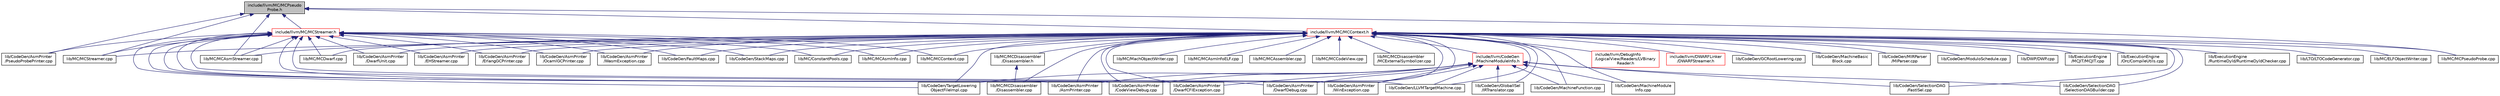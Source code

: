 digraph "include/llvm/MC/MCPseudoProbe.h"
{
 // LATEX_PDF_SIZE
  bgcolor="transparent";
  edge [fontname="Helvetica",fontsize="10",labelfontname="Helvetica",labelfontsize="10"];
  node [fontname="Helvetica",fontsize="10",shape=record];
  Node1 [label="include/llvm/MC/MCPseudo\lProbe.h",height=0.2,width=0.4,color="black", fillcolor="grey75", style="filled", fontcolor="black",tooltip=" "];
  Node1 -> Node2 [dir="back",color="midnightblue",fontsize="10",style="solid",fontname="Helvetica"];
  Node2 [label="include/llvm/MC/MCContext.h",height=0.2,width=0.4,color="red",URL="$MCContext_8h.html",tooltip=" "];
  Node2 -> Node3 [dir="back",color="midnightblue",fontsize="10",style="solid",fontname="Helvetica"];
  Node3 [label="include/llvm/CodeGen\l/MachineModuleInfo.h",height=0.2,width=0.4,color="red",URL="$MachineModuleInfo_8h.html",tooltip=" "];
  Node3 -> Node9 [dir="back",color="midnightblue",fontsize="10",style="solid",fontname="Helvetica"];
  Node9 [label="lib/CodeGen/AsmPrinter\l/AsmPrinter.cpp",height=0.2,width=0.4,color="black",URL="$AsmPrinter_8cpp.html",tooltip=" "];
  Node3 -> Node32 [dir="back",color="midnightblue",fontsize="10",style="solid",fontname="Helvetica"];
  Node32 [label="lib/CodeGen/AsmPrinter\l/CodeViewDebug.cpp",height=0.2,width=0.4,color="black",URL="$CodeViewDebug_8cpp.html",tooltip=" "];
  Node3 -> Node34 [dir="back",color="midnightblue",fontsize="10",style="solid",fontname="Helvetica"];
  Node34 [label="lib/CodeGen/AsmPrinter\l/DwarfCFIException.cpp",height=0.2,width=0.4,color="black",URL="$DwarfCFIException_8cpp.html",tooltip=" "];
  Node3 -> Node35 [dir="back",color="midnightblue",fontsize="10",style="solid",fontname="Helvetica"];
  Node35 [label="lib/CodeGen/AsmPrinter\l/DwarfDebug.cpp",height=0.2,width=0.4,color="black",URL="$DwarfDebug_8cpp.html",tooltip=" "];
  Node3 -> Node37 [dir="back",color="midnightblue",fontsize="10",style="solid",fontname="Helvetica"];
  Node37 [label="lib/CodeGen/AsmPrinter\l/WinException.cpp",height=0.2,width=0.4,color="black",URL="$WinException_8cpp.html",tooltip=" "];
  Node3 -> Node40 [dir="back",color="midnightblue",fontsize="10",style="solid",fontname="Helvetica"];
  Node40 [label="lib/CodeGen/GlobalISel\l/IRTranslator.cpp",height=0.2,width=0.4,color="black",URL="$IRTranslator_8cpp.html",tooltip=" "];
  Node3 -> Node41 [dir="back",color="midnightblue",fontsize="10",style="solid",fontname="Helvetica"];
  Node41 [label="lib/CodeGen/LLVMTargetMachine.cpp",height=0.2,width=0.4,color="black",URL="$LLVMTargetMachine_8cpp.html",tooltip=" "];
  Node3 -> Node44 [dir="back",color="midnightblue",fontsize="10",style="solid",fontname="Helvetica"];
  Node44 [label="lib/CodeGen/MachineFunction.cpp",height=0.2,width=0.4,color="black",URL="$MachineFunction_8cpp.html",tooltip=" "];
  Node3 -> Node48 [dir="back",color="midnightblue",fontsize="10",style="solid",fontname="Helvetica"];
  Node48 [label="lib/CodeGen/MachineModule\lInfo.cpp",height=0.2,width=0.4,color="black",URL="$MachineModuleInfo_8cpp.html",tooltip=" "];
  Node3 -> Node56 [dir="back",color="midnightblue",fontsize="10",style="solid",fontname="Helvetica"];
  Node56 [label="lib/CodeGen/SelectionDAG\l/FastISel.cpp",height=0.2,width=0.4,color="black",URL="$FastISel_8cpp.html",tooltip=" "];
  Node3 -> Node57 [dir="back",color="midnightblue",fontsize="10",style="solid",fontname="Helvetica"];
  Node57 [label="lib/CodeGen/SelectionDAG\l/SelectionDAGBuilder.cpp",height=0.2,width=0.4,color="black",URL="$SelectionDAGBuilder_8cpp.html",tooltip=" "];
  Node3 -> Node11 [dir="back",color="midnightblue",fontsize="10",style="solid",fontname="Helvetica"];
  Node11 [label="lib/CodeGen/TargetLowering\lObjectFileImpl.cpp",height=0.2,width=0.4,color="black",URL="$TargetLoweringObjectFileImpl_8cpp.html",tooltip=" "];
  Node2 -> Node139 [dir="back",color="midnightblue",fontsize="10",style="solid",fontname="Helvetica"];
  Node139 [label="include/llvm/DebugInfo\l/LogicalView/Readers/LVBinary\lReader.h",height=0.2,width=0.4,color="red",URL="$LVBinaryReader_8h.html",tooltip=" "];
  Node2 -> Node144 [dir="back",color="midnightblue",fontsize="10",style="solid",fontname="Helvetica"];
  Node144 [label="include/llvm/DWARFLinker\l/DWARFStreamer.h",height=0.2,width=0.4,color="red",URL="$DWARFStreamer_8h.html",tooltip=" "];
  Node2 -> Node9 [dir="back",color="midnightblue",fontsize="10",style="solid",fontname="Helvetica"];
  Node2 -> Node32 [dir="back",color="midnightblue",fontsize="10",style="solid",fontname="Helvetica"];
  Node2 -> Node34 [dir="back",color="midnightblue",fontsize="10",style="solid",fontname="Helvetica"];
  Node2 -> Node35 [dir="back",color="midnightblue",fontsize="10",style="solid",fontname="Helvetica"];
  Node2 -> Node146 [dir="back",color="midnightblue",fontsize="10",style="solid",fontname="Helvetica"];
  Node146 [label="lib/CodeGen/AsmPrinter\l/DwarfUnit.cpp",height=0.2,width=0.4,color="black",URL="$DwarfUnit_8cpp.html",tooltip=" "];
  Node2 -> Node147 [dir="back",color="midnightblue",fontsize="10",style="solid",fontname="Helvetica"];
  Node147 [label="lib/CodeGen/AsmPrinter\l/EHStreamer.cpp",height=0.2,width=0.4,color="black",URL="$EHStreamer_8cpp.html",tooltip=" "];
  Node2 -> Node148 [dir="back",color="midnightblue",fontsize="10",style="solid",fontname="Helvetica"];
  Node148 [label="lib/CodeGen/AsmPrinter\l/ErlangGCPrinter.cpp",height=0.2,width=0.4,color="black",URL="$ErlangGCPrinter_8cpp.html",tooltip=" "];
  Node2 -> Node149 [dir="back",color="midnightblue",fontsize="10",style="solid",fontname="Helvetica"];
  Node149 [label="lib/CodeGen/AsmPrinter\l/OcamlGCPrinter.cpp",height=0.2,width=0.4,color="black",URL="$OcamlGCPrinter_8cpp.html",tooltip=" "];
  Node2 -> Node150 [dir="back",color="midnightblue",fontsize="10",style="solid",fontname="Helvetica"];
  Node150 [label="lib/CodeGen/AsmPrinter\l/WasmException.cpp",height=0.2,width=0.4,color="black",URL="$WasmException_8cpp.html",tooltip=" "];
  Node2 -> Node37 [dir="back",color="midnightblue",fontsize="10",style="solid",fontname="Helvetica"];
  Node2 -> Node151 [dir="back",color="midnightblue",fontsize="10",style="solid",fontname="Helvetica"];
  Node151 [label="lib/CodeGen/FaultMaps.cpp",height=0.2,width=0.4,color="black",URL="$FaultMaps_8cpp.html",tooltip=" "];
  Node2 -> Node152 [dir="back",color="midnightblue",fontsize="10",style="solid",fontname="Helvetica"];
  Node152 [label="lib/CodeGen/GCRootLowering.cpp",height=0.2,width=0.4,color="black",URL="$GCRootLowering_8cpp.html",tooltip=" "];
  Node2 -> Node40 [dir="back",color="midnightblue",fontsize="10",style="solid",fontname="Helvetica"];
  Node2 -> Node41 [dir="back",color="midnightblue",fontsize="10",style="solid",fontname="Helvetica"];
  Node2 -> Node153 [dir="back",color="midnightblue",fontsize="10",style="solid",fontname="Helvetica"];
  Node153 [label="lib/CodeGen/MachineBasic\lBlock.cpp",height=0.2,width=0.4,color="black",URL="$MachineBasicBlock_8cpp.html",tooltip=" "];
  Node2 -> Node44 [dir="back",color="midnightblue",fontsize="10",style="solid",fontname="Helvetica"];
  Node2 -> Node48 [dir="back",color="midnightblue",fontsize="10",style="solid",fontname="Helvetica"];
  Node2 -> Node154 [dir="back",color="midnightblue",fontsize="10",style="solid",fontname="Helvetica"];
  Node154 [label="lib/CodeGen/MIRParser\l/MIParser.cpp",height=0.2,width=0.4,color="black",URL="$MIParser_8cpp.html",tooltip=" "];
  Node2 -> Node155 [dir="back",color="midnightblue",fontsize="10",style="solid",fontname="Helvetica"];
  Node155 [label="lib/CodeGen/ModuloSchedule.cpp",height=0.2,width=0.4,color="black",URL="$ModuloSchedule_8cpp.html",tooltip=" "];
  Node2 -> Node56 [dir="back",color="midnightblue",fontsize="10",style="solid",fontname="Helvetica"];
  Node2 -> Node57 [dir="back",color="midnightblue",fontsize="10",style="solid",fontname="Helvetica"];
  Node2 -> Node156 [dir="back",color="midnightblue",fontsize="10",style="solid",fontname="Helvetica"];
  Node156 [label="lib/CodeGen/StackMaps.cpp",height=0.2,width=0.4,color="black",URL="$StackMaps_8cpp.html",tooltip=" "];
  Node2 -> Node11 [dir="back",color="midnightblue",fontsize="10",style="solid",fontname="Helvetica"];
  Node2 -> Node157 [dir="back",color="midnightblue",fontsize="10",style="solid",fontname="Helvetica"];
  Node157 [label="lib/DWP/DWP.cpp",height=0.2,width=0.4,color="black",URL="$DWP_8cpp.html",tooltip=" "];
  Node2 -> Node158 [dir="back",color="midnightblue",fontsize="10",style="solid",fontname="Helvetica"];
  Node158 [label="lib/ExecutionEngine\l/MCJIT/MCJIT.cpp",height=0.2,width=0.4,color="black",URL="$MCJIT_8cpp.html",tooltip=" "];
  Node2 -> Node159 [dir="back",color="midnightblue",fontsize="10",style="solid",fontname="Helvetica"];
  Node159 [label="lib/ExecutionEngine\l/Orc/CompileUtils.cpp",height=0.2,width=0.4,color="black",URL="$CompileUtils_8cpp.html",tooltip=" "];
  Node2 -> Node160 [dir="back",color="midnightblue",fontsize="10",style="solid",fontname="Helvetica"];
  Node160 [label="lib/ExecutionEngine\l/RuntimeDyld/RuntimeDyldChecker.cpp",height=0.2,width=0.4,color="black",URL="$RuntimeDyldChecker_8cpp.html",tooltip=" "];
  Node2 -> Node161 [dir="back",color="midnightblue",fontsize="10",style="solid",fontname="Helvetica"];
  Node161 [label="lib/LTO/LTOCodeGenerator.cpp",height=0.2,width=0.4,color="black",URL="$LTOCodeGenerator_8cpp.html",tooltip=" "];
  Node2 -> Node162 [dir="back",color="midnightblue",fontsize="10",style="solid",fontname="Helvetica"];
  Node162 [label="lib/MC/ConstantPools.cpp",height=0.2,width=0.4,color="black",URL="$ConstantPools_8cpp.html",tooltip=" "];
  Node2 -> Node163 [dir="back",color="midnightblue",fontsize="10",style="solid",fontname="Helvetica"];
  Node163 [label="lib/MC/ELFObjectWriter.cpp",height=0.2,width=0.4,color="black",URL="$ELFObjectWriter_8cpp.html",tooltip=" "];
  Node2 -> Node164 [dir="back",color="midnightblue",fontsize="10",style="solid",fontname="Helvetica"];
  Node164 [label="lib/MC/MachObjectWriter.cpp",height=0.2,width=0.4,color="black",URL="$MachObjectWriter_8cpp.html",tooltip=" "];
  Node2 -> Node165 [dir="back",color="midnightblue",fontsize="10",style="solid",fontname="Helvetica"];
  Node165 [label="lib/MC/MCAsmInfo.cpp",height=0.2,width=0.4,color="black",URL="$MCAsmInfo_8cpp.html",tooltip=" "];
  Node2 -> Node166 [dir="back",color="midnightblue",fontsize="10",style="solid",fontname="Helvetica"];
  Node166 [label="lib/MC/MCAsmInfoELF.cpp",height=0.2,width=0.4,color="black",URL="$MCAsmInfoELF_8cpp.html",tooltip=" "];
  Node2 -> Node167 [dir="back",color="midnightblue",fontsize="10",style="solid",fontname="Helvetica"];
  Node167 [label="lib/MC/MCAsmStreamer.cpp",height=0.2,width=0.4,color="black",URL="$MCAsmStreamer_8cpp.html",tooltip=" "];
  Node2 -> Node168 [dir="back",color="midnightblue",fontsize="10",style="solid",fontname="Helvetica"];
  Node168 [label="lib/MC/MCAssembler.cpp",height=0.2,width=0.4,color="black",URL="$MCAssembler_8cpp.html",tooltip=" "];
  Node2 -> Node169 [dir="back",color="midnightblue",fontsize="10",style="solid",fontname="Helvetica"];
  Node169 [label="lib/MC/MCCodeView.cpp",height=0.2,width=0.4,color="black",URL="$MCCodeView_8cpp.html",tooltip=" "];
  Node2 -> Node170 [dir="back",color="midnightblue",fontsize="10",style="solid",fontname="Helvetica"];
  Node170 [label="lib/MC/MCContext.cpp",height=0.2,width=0.4,color="black",URL="$MCContext_8cpp.html",tooltip=" "];
  Node2 -> Node171 [dir="back",color="midnightblue",fontsize="10",style="solid",fontname="Helvetica"];
  Node171 [label="lib/MC/MCDisassembler\l/Disassembler.h",height=0.2,width=0.4,color="black",URL="$lib_2MC_2MCDisassembler_2Disassembler_8h.html",tooltip=" "];
  Node171 -> Node172 [dir="back",color="midnightblue",fontsize="10",style="solid",fontname="Helvetica"];
  Node172 [label="lib/MC/MCDisassembler\l/Disassembler.cpp",height=0.2,width=0.4,color="black",URL="$Disassembler_8cpp.html",tooltip=" "];
  Node2 -> Node172 [dir="back",color="midnightblue",fontsize="10",style="solid",fontname="Helvetica"];
  Node2 -> Node173 [dir="back",color="midnightblue",fontsize="10",style="solid",fontname="Helvetica"];
  Node173 [label="lib/MC/MCDisassembler\l/MCExternalSymbolizer.cpp",height=0.2,width=0.4,color="black",URL="$MCExternalSymbolizer_8cpp.html",tooltip=" "];
  Node2 -> Node174 [dir="back",color="midnightblue",fontsize="10",style="solid",fontname="Helvetica"];
  Node174 [label="lib/MC/MCDwarf.cpp",height=0.2,width=0.4,color="black",URL="$MCDwarf_8cpp.html",tooltip=" "];
  Node2 -> Node191 [dir="back",color="midnightblue",fontsize="10",style="solid",fontname="Helvetica"];
  Node191 [label="lib/MC/MCPseudoProbe.cpp",height=0.2,width=0.4,color="black",URL="$MCPseudoProbe_8cpp.html",tooltip=" "];
  Node2 -> Node193 [dir="back",color="midnightblue",fontsize="10",style="solid",fontname="Helvetica"];
  Node193 [label="lib/MC/MCStreamer.cpp",height=0.2,width=0.4,color="black",URL="$MCStreamer_8cpp.html",tooltip=" "];
  Node1 -> Node411 [dir="back",color="midnightblue",fontsize="10",style="solid",fontname="Helvetica"];
  Node411 [label="include/llvm/MC/MCStreamer.h",height=0.2,width=0.4,color="red",URL="$MCStreamer_8h.html",tooltip=" "];
  Node411 -> Node9 [dir="back",color="midnightblue",fontsize="10",style="solid",fontname="Helvetica"];
  Node411 -> Node32 [dir="back",color="midnightblue",fontsize="10",style="solid",fontname="Helvetica"];
  Node411 -> Node34 [dir="back",color="midnightblue",fontsize="10",style="solid",fontname="Helvetica"];
  Node411 -> Node35 [dir="back",color="midnightblue",fontsize="10",style="solid",fontname="Helvetica"];
  Node411 -> Node146 [dir="back",color="midnightblue",fontsize="10",style="solid",fontname="Helvetica"];
  Node411 -> Node147 [dir="back",color="midnightblue",fontsize="10",style="solid",fontname="Helvetica"];
  Node411 -> Node148 [dir="back",color="midnightblue",fontsize="10",style="solid",fontname="Helvetica"];
  Node411 -> Node149 [dir="back",color="midnightblue",fontsize="10",style="solid",fontname="Helvetica"];
  Node411 -> Node475 [dir="back",color="midnightblue",fontsize="10",style="solid",fontname="Helvetica"];
  Node475 [label="lib/CodeGen/AsmPrinter\l/PseudoProbePrinter.cpp",height=0.2,width=0.4,color="black",URL="$PseudoProbePrinter_8cpp.html",tooltip=" "];
  Node411 -> Node150 [dir="back",color="midnightblue",fontsize="10",style="solid",fontname="Helvetica"];
  Node411 -> Node37 [dir="back",color="midnightblue",fontsize="10",style="solid",fontname="Helvetica"];
  Node411 -> Node151 [dir="back",color="midnightblue",fontsize="10",style="solid",fontname="Helvetica"];
  Node411 -> Node41 [dir="back",color="midnightblue",fontsize="10",style="solid",fontname="Helvetica"];
  Node411 -> Node156 [dir="back",color="midnightblue",fontsize="10",style="solid",fontname="Helvetica"];
  Node411 -> Node11 [dir="back",color="midnightblue",fontsize="10",style="solid",fontname="Helvetica"];
  Node411 -> Node162 [dir="back",color="midnightblue",fontsize="10",style="solid",fontname="Helvetica"];
  Node411 -> Node165 [dir="back",color="midnightblue",fontsize="10",style="solid",fontname="Helvetica"];
  Node411 -> Node167 [dir="back",color="midnightblue",fontsize="10",style="solid",fontname="Helvetica"];
  Node411 -> Node170 [dir="back",color="midnightblue",fontsize="10",style="solid",fontname="Helvetica"];
  Node411 -> Node174 [dir="back",color="midnightblue",fontsize="10",style="solid",fontname="Helvetica"];
  Node411 -> Node193 [dir="back",color="midnightblue",fontsize="10",style="solid",fontname="Helvetica"];
  Node1 -> Node475 [dir="back",color="midnightblue",fontsize="10",style="solid",fontname="Helvetica"];
  Node1 -> Node167 [dir="back",color="midnightblue",fontsize="10",style="solid",fontname="Helvetica"];
  Node1 -> Node191 [dir="back",color="midnightblue",fontsize="10",style="solid",fontname="Helvetica"];
  Node1 -> Node193 [dir="back",color="midnightblue",fontsize="10",style="solid",fontname="Helvetica"];
}
